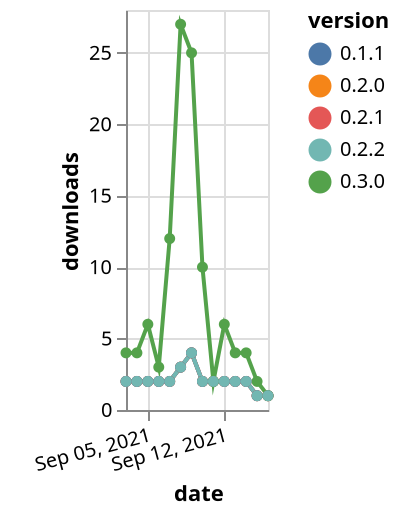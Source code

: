 {"$schema": "https://vega.github.io/schema/vega-lite/v5.json", "description": "A simple bar chart with embedded data.", "data": {"values": [{"date": "2021-09-03", "total": 2427, "delta": 2, "version": "0.2.0"}, {"date": "2021-09-04", "total": 2429, "delta": 2, "version": "0.2.0"}, {"date": "2021-09-05", "total": 2431, "delta": 2, "version": "0.2.0"}, {"date": "2021-09-06", "total": 2433, "delta": 2, "version": "0.2.0"}, {"date": "2021-09-07", "total": 2435, "delta": 2, "version": "0.2.0"}, {"date": "2021-09-08", "total": 2438, "delta": 3, "version": "0.2.0"}, {"date": "2021-09-09", "total": 2442, "delta": 4, "version": "0.2.0"}, {"date": "2021-09-10", "total": 2444, "delta": 2, "version": "0.2.0"}, {"date": "2021-09-11", "total": 2446, "delta": 2, "version": "0.2.0"}, {"date": "2021-09-12", "total": 2448, "delta": 2, "version": "0.2.0"}, {"date": "2021-09-13", "total": 2450, "delta": 2, "version": "0.2.0"}, {"date": "2021-09-14", "total": 2452, "delta": 2, "version": "0.2.0"}, {"date": "2021-09-15", "total": 2453, "delta": 1, "version": "0.2.0"}, {"date": "2021-09-16", "total": 2454, "delta": 1, "version": "0.2.0"}, {"date": "2021-09-03", "total": 2231, "delta": 2, "version": "0.2.1"}, {"date": "2021-09-04", "total": 2233, "delta": 2, "version": "0.2.1"}, {"date": "2021-09-05", "total": 2235, "delta": 2, "version": "0.2.1"}, {"date": "2021-09-06", "total": 2237, "delta": 2, "version": "0.2.1"}, {"date": "2021-09-07", "total": 2239, "delta": 2, "version": "0.2.1"}, {"date": "2021-09-08", "total": 2242, "delta": 3, "version": "0.2.1"}, {"date": "2021-09-09", "total": 2246, "delta": 4, "version": "0.2.1"}, {"date": "2021-09-10", "total": 2248, "delta": 2, "version": "0.2.1"}, {"date": "2021-09-11", "total": 2250, "delta": 2, "version": "0.2.1"}, {"date": "2021-09-12", "total": 2252, "delta": 2, "version": "0.2.1"}, {"date": "2021-09-13", "total": 2254, "delta": 2, "version": "0.2.1"}, {"date": "2021-09-14", "total": 2256, "delta": 2, "version": "0.2.1"}, {"date": "2021-09-15", "total": 2257, "delta": 1, "version": "0.2.1"}, {"date": "2021-09-16", "total": 2258, "delta": 1, "version": "0.2.1"}, {"date": "2021-09-03", "total": 2377, "delta": 2, "version": "0.1.1"}, {"date": "2021-09-04", "total": 2379, "delta": 2, "version": "0.1.1"}, {"date": "2021-09-05", "total": 2381, "delta": 2, "version": "0.1.1"}, {"date": "2021-09-06", "total": 2383, "delta": 2, "version": "0.1.1"}, {"date": "2021-09-07", "total": 2385, "delta": 2, "version": "0.1.1"}, {"date": "2021-09-08", "total": 2388, "delta": 3, "version": "0.1.1"}, {"date": "2021-09-09", "total": 2392, "delta": 4, "version": "0.1.1"}, {"date": "2021-09-10", "total": 2394, "delta": 2, "version": "0.1.1"}, {"date": "2021-09-11", "total": 2396, "delta": 2, "version": "0.1.1"}, {"date": "2021-09-12", "total": 2398, "delta": 2, "version": "0.1.1"}, {"date": "2021-09-13", "total": 2400, "delta": 2, "version": "0.1.1"}, {"date": "2021-09-14", "total": 2402, "delta": 2, "version": "0.1.1"}, {"date": "2021-09-15", "total": 2403, "delta": 1, "version": "0.1.1"}, {"date": "2021-09-16", "total": 2404, "delta": 1, "version": "0.1.1"}, {"date": "2021-09-03", "total": 3496, "delta": 4, "version": "0.3.0"}, {"date": "2021-09-04", "total": 3500, "delta": 4, "version": "0.3.0"}, {"date": "2021-09-05", "total": 3506, "delta": 6, "version": "0.3.0"}, {"date": "2021-09-06", "total": 3509, "delta": 3, "version": "0.3.0"}, {"date": "2021-09-07", "total": 3521, "delta": 12, "version": "0.3.0"}, {"date": "2021-09-08", "total": 3548, "delta": 27, "version": "0.3.0"}, {"date": "2021-09-09", "total": 3573, "delta": 25, "version": "0.3.0"}, {"date": "2021-09-10", "total": 3583, "delta": 10, "version": "0.3.0"}, {"date": "2021-09-11", "total": 3585, "delta": 2, "version": "0.3.0"}, {"date": "2021-09-12", "total": 3591, "delta": 6, "version": "0.3.0"}, {"date": "2021-09-13", "total": 3595, "delta": 4, "version": "0.3.0"}, {"date": "2021-09-14", "total": 3599, "delta": 4, "version": "0.3.0"}, {"date": "2021-09-15", "total": 3601, "delta": 2, "version": "0.3.0"}, {"date": "2021-09-16", "total": 3602, "delta": 1, "version": "0.3.0"}, {"date": "2021-09-03", "total": 2349, "delta": 2, "version": "0.2.2"}, {"date": "2021-09-04", "total": 2351, "delta": 2, "version": "0.2.2"}, {"date": "2021-09-05", "total": 2353, "delta": 2, "version": "0.2.2"}, {"date": "2021-09-06", "total": 2355, "delta": 2, "version": "0.2.2"}, {"date": "2021-09-07", "total": 2357, "delta": 2, "version": "0.2.2"}, {"date": "2021-09-08", "total": 2360, "delta": 3, "version": "0.2.2"}, {"date": "2021-09-09", "total": 2364, "delta": 4, "version": "0.2.2"}, {"date": "2021-09-10", "total": 2366, "delta": 2, "version": "0.2.2"}, {"date": "2021-09-11", "total": 2368, "delta": 2, "version": "0.2.2"}, {"date": "2021-09-12", "total": 2370, "delta": 2, "version": "0.2.2"}, {"date": "2021-09-13", "total": 2372, "delta": 2, "version": "0.2.2"}, {"date": "2021-09-14", "total": 2374, "delta": 2, "version": "0.2.2"}, {"date": "2021-09-15", "total": 2375, "delta": 1, "version": "0.2.2"}, {"date": "2021-09-16", "total": 2376, "delta": 1, "version": "0.2.2"}]}, "width": "container", "mark": {"type": "line", "point": {"filled": true}}, "encoding": {"x": {"field": "date", "type": "temporal", "timeUnit": "yearmonthdate", "title": "date", "axis": {"labelAngle": -15}}, "y": {"field": "delta", "type": "quantitative", "title": "downloads"}, "color": {"field": "version", "type": "nominal"}, "tooltip": {"field": "delta"}}}
